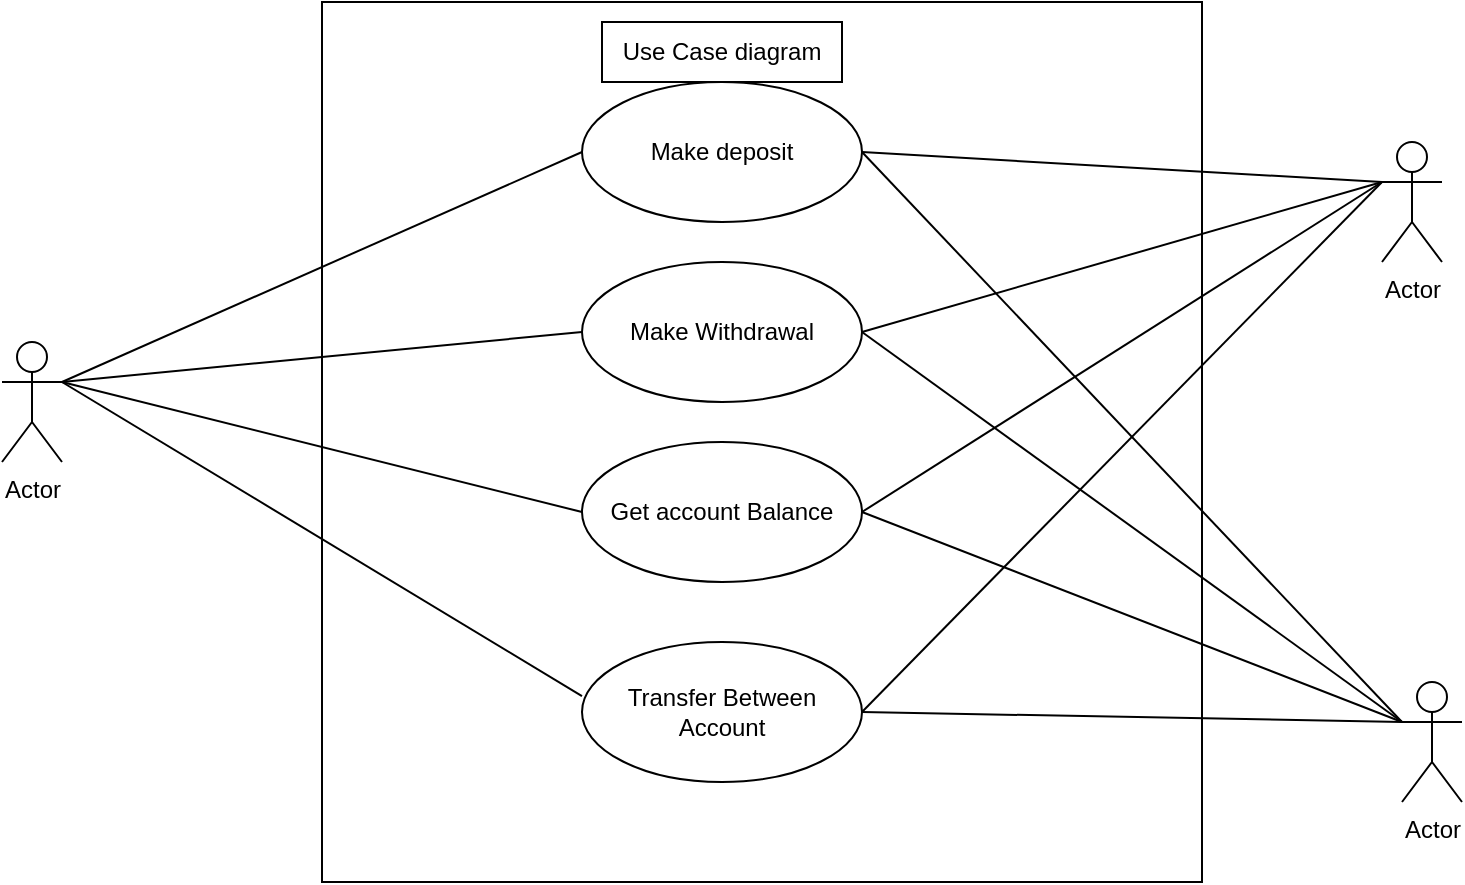 <mxfile version="25.0.1">
  <diagram name="Page-1" id="3fxMSjQ7rwTdPUO5qJi_">
    <mxGraphModel dx="774" dy="434" grid="1" gridSize="10" guides="1" tooltips="1" connect="1" arrows="1" fold="1" page="1" pageScale="1" pageWidth="850" pageHeight="1100" math="0" shadow="0">
      <root>
        <mxCell id="0" />
        <mxCell id="1" parent="0" />
        <mxCell id="kxptcHVH6vIHxeBeNfIf-1" value="" style="whiteSpace=wrap;html=1;aspect=fixed;" vertex="1" parent="1">
          <mxGeometry x="200" width="440" height="440" as="geometry" />
        </mxCell>
        <mxCell id="kxptcHVH6vIHxeBeNfIf-2" value="Actor" style="shape=umlActor;verticalLabelPosition=bottom;verticalAlign=top;html=1;outlineConnect=0;" vertex="1" parent="1">
          <mxGeometry x="40" y="170" width="30" height="60" as="geometry" />
        </mxCell>
        <mxCell id="kxptcHVH6vIHxeBeNfIf-4" value="Actor" style="shape=umlActor;verticalLabelPosition=bottom;verticalAlign=top;html=1;outlineConnect=0;" vertex="1" parent="1">
          <mxGeometry x="730" y="70" width="30" height="60" as="geometry" />
        </mxCell>
        <mxCell id="kxptcHVH6vIHxeBeNfIf-5" value="Actor" style="shape=umlActor;verticalLabelPosition=bottom;verticalAlign=top;html=1;outlineConnect=0;" vertex="1" parent="1">
          <mxGeometry x="740" y="340" width="30" height="60" as="geometry" />
        </mxCell>
        <mxCell id="kxptcHVH6vIHxeBeNfIf-6" value="Make deposit" style="ellipse;whiteSpace=wrap;html=1;" vertex="1" parent="1">
          <mxGeometry x="330" y="40" width="140" height="70" as="geometry" />
        </mxCell>
        <mxCell id="kxptcHVH6vIHxeBeNfIf-7" value="Make Withdrawal" style="ellipse;whiteSpace=wrap;html=1;" vertex="1" parent="1">
          <mxGeometry x="330" y="130" width="140" height="70" as="geometry" />
        </mxCell>
        <mxCell id="kxptcHVH6vIHxeBeNfIf-8" value="Get account Balance" style="ellipse;whiteSpace=wrap;html=1;" vertex="1" parent="1">
          <mxGeometry x="330" y="220" width="140" height="70" as="geometry" />
        </mxCell>
        <mxCell id="kxptcHVH6vIHxeBeNfIf-9" value="Transfer Between Account" style="ellipse;whiteSpace=wrap;html=1;" vertex="1" parent="1">
          <mxGeometry x="330" y="320" width="140" height="70" as="geometry" />
        </mxCell>
        <mxCell id="kxptcHVH6vIHxeBeNfIf-12" value="" style="endArrow=none;html=1;rounded=0;entryX=0;entryY=0.5;entryDx=0;entryDy=0;" edge="1" parent="1" target="kxptcHVH6vIHxeBeNfIf-6">
          <mxGeometry width="50" height="50" relative="1" as="geometry">
            <mxPoint x="70" y="190" as="sourcePoint" />
            <mxPoint x="120" y="140" as="targetPoint" />
          </mxGeometry>
        </mxCell>
        <mxCell id="kxptcHVH6vIHxeBeNfIf-13" value="" style="endArrow=none;html=1;rounded=0;entryX=0;entryY=0.5;entryDx=0;entryDy=0;" edge="1" parent="1" target="kxptcHVH6vIHxeBeNfIf-7">
          <mxGeometry width="50" height="50" relative="1" as="geometry">
            <mxPoint x="70" y="190" as="sourcePoint" />
            <mxPoint x="340" y="75" as="targetPoint" />
          </mxGeometry>
        </mxCell>
        <mxCell id="kxptcHVH6vIHxeBeNfIf-14" value="" style="endArrow=none;html=1;rounded=0;entryX=0;entryY=0.5;entryDx=0;entryDy=0;" edge="1" parent="1" target="kxptcHVH6vIHxeBeNfIf-8">
          <mxGeometry width="50" height="50" relative="1" as="geometry">
            <mxPoint x="70" y="190" as="sourcePoint" />
            <mxPoint x="350" y="85" as="targetPoint" />
          </mxGeometry>
        </mxCell>
        <mxCell id="kxptcHVH6vIHxeBeNfIf-16" value="" style="endArrow=none;html=1;rounded=0;entryX=0;entryY=0.386;entryDx=0;entryDy=0;entryPerimeter=0;" edge="1" parent="1" target="kxptcHVH6vIHxeBeNfIf-9">
          <mxGeometry width="50" height="50" relative="1" as="geometry">
            <mxPoint x="70" y="190" as="sourcePoint" />
            <mxPoint x="360" y="95" as="targetPoint" />
          </mxGeometry>
        </mxCell>
        <mxCell id="kxptcHVH6vIHxeBeNfIf-17" value="" style="endArrow=none;html=1;rounded=0;exitX=1;exitY=0.5;exitDx=0;exitDy=0;" edge="1" parent="1" source="kxptcHVH6vIHxeBeNfIf-6">
          <mxGeometry width="50" height="50" relative="1" as="geometry">
            <mxPoint x="680" y="140" as="sourcePoint" />
            <mxPoint x="730" y="90" as="targetPoint" />
          </mxGeometry>
        </mxCell>
        <mxCell id="kxptcHVH6vIHxeBeNfIf-18" value="" style="endArrow=none;html=1;rounded=0;exitX=1;exitY=0.5;exitDx=0;exitDy=0;" edge="1" parent="1" source="kxptcHVH6vIHxeBeNfIf-7">
          <mxGeometry width="50" height="50" relative="1" as="geometry">
            <mxPoint x="480" y="75" as="sourcePoint" />
            <mxPoint x="730" y="90" as="targetPoint" />
          </mxGeometry>
        </mxCell>
        <mxCell id="kxptcHVH6vIHxeBeNfIf-19" value="" style="endArrow=none;html=1;rounded=0;exitX=1;exitY=0.5;exitDx=0;exitDy=0;" edge="1" parent="1" source="kxptcHVH6vIHxeBeNfIf-8">
          <mxGeometry width="50" height="50" relative="1" as="geometry">
            <mxPoint x="490" y="85" as="sourcePoint" />
            <mxPoint x="730" y="90" as="targetPoint" />
          </mxGeometry>
        </mxCell>
        <mxCell id="kxptcHVH6vIHxeBeNfIf-20" value="" style="endArrow=none;html=1;rounded=0;exitX=1;exitY=0.5;exitDx=0;exitDy=0;" edge="1" parent="1" source="kxptcHVH6vIHxeBeNfIf-9">
          <mxGeometry width="50" height="50" relative="1" as="geometry">
            <mxPoint x="500" y="95" as="sourcePoint" />
            <mxPoint x="730" y="90" as="targetPoint" />
          </mxGeometry>
        </mxCell>
        <mxCell id="kxptcHVH6vIHxeBeNfIf-21" value="" style="endArrow=none;html=1;rounded=0;exitX=1;exitY=0.5;exitDx=0;exitDy=0;entryX=0;entryY=0.333;entryDx=0;entryDy=0;entryPerimeter=0;" edge="1" parent="1" source="kxptcHVH6vIHxeBeNfIf-6" target="kxptcHVH6vIHxeBeNfIf-5">
          <mxGeometry width="50" height="50" relative="1" as="geometry">
            <mxPoint x="510" y="105" as="sourcePoint" />
            <mxPoint x="770" y="130" as="targetPoint" />
          </mxGeometry>
        </mxCell>
        <mxCell id="kxptcHVH6vIHxeBeNfIf-22" value="" style="endArrow=none;html=1;rounded=0;exitX=1;exitY=0.5;exitDx=0;exitDy=0;entryX=0;entryY=0.333;entryDx=0;entryDy=0;entryPerimeter=0;" edge="1" parent="1" source="kxptcHVH6vIHxeBeNfIf-7" target="kxptcHVH6vIHxeBeNfIf-5">
          <mxGeometry width="50" height="50" relative="1" as="geometry">
            <mxPoint x="480" y="75" as="sourcePoint" />
            <mxPoint x="750" y="370" as="targetPoint" />
          </mxGeometry>
        </mxCell>
        <mxCell id="kxptcHVH6vIHxeBeNfIf-23" value="" style="endArrow=none;html=1;rounded=0;exitX=1;exitY=0.5;exitDx=0;exitDy=0;entryX=0;entryY=0.333;entryDx=0;entryDy=0;entryPerimeter=0;" edge="1" parent="1" source="kxptcHVH6vIHxeBeNfIf-8" target="kxptcHVH6vIHxeBeNfIf-5">
          <mxGeometry width="50" height="50" relative="1" as="geometry">
            <mxPoint x="490" y="85" as="sourcePoint" />
            <mxPoint x="760" y="380" as="targetPoint" />
          </mxGeometry>
        </mxCell>
        <mxCell id="kxptcHVH6vIHxeBeNfIf-24" value="" style="endArrow=none;html=1;rounded=0;exitX=1;exitY=0.5;exitDx=0;exitDy=0;" edge="1" parent="1" source="kxptcHVH6vIHxeBeNfIf-9">
          <mxGeometry width="50" height="50" relative="1" as="geometry">
            <mxPoint x="500" y="95" as="sourcePoint" />
            <mxPoint x="740" y="360" as="targetPoint" />
          </mxGeometry>
        </mxCell>
        <mxCell id="kxptcHVH6vIHxeBeNfIf-25" value="Use Case diagram" style="rounded=0;whiteSpace=wrap;html=1;" vertex="1" parent="1">
          <mxGeometry x="340" y="10" width="120" height="30" as="geometry" />
        </mxCell>
      </root>
    </mxGraphModel>
  </diagram>
</mxfile>

